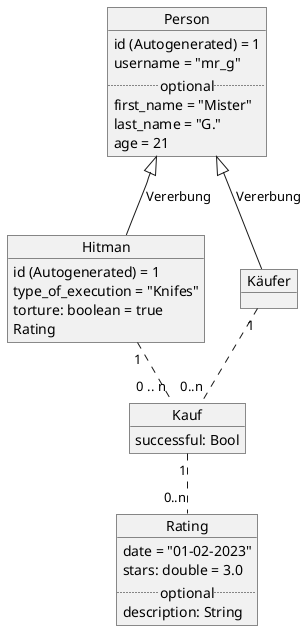 @startuml

object Person {
    id (Autogenerated) = 1 
    username = "mr_g"
    .. optional ..
    first_name = "Mister"
    last_name = "G."
    age = 21
}

object Kauf {
    successful: Bool
}

object Hitman {
    id (Autogenerated) = 1
    type_of_execution = "Knifes"
    torture: boolean = true
    Rating
}

object Käufer {

}

object Rating{
    date = "01-02-2023"
    stars: double = 3.0
    
    ..optional..
    description: String
}

Person <|-- Hitman : Vererbung
Person <|-- Käufer : Vererbung

Hitman "1" .. "0 .. n" Kauf
Käufer "1" .. "0..n" Kauf
Kauf "1" .. "0..n" Rating

@enduml